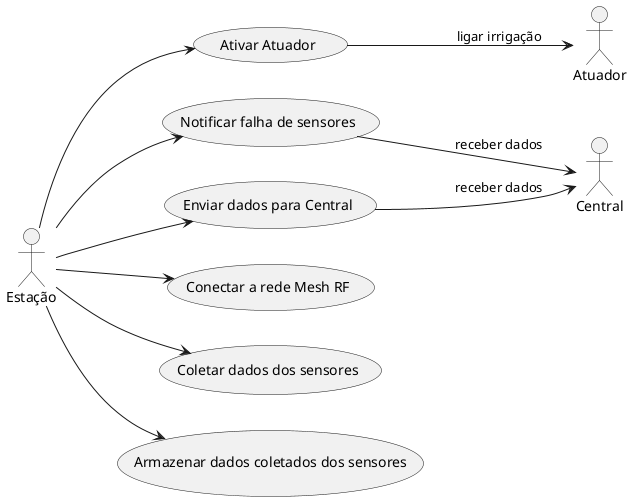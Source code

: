 @startuml estação
    left to right direction
    ' -- Estação -- '
    :Estação: --> (Conectar a rede Mesh RF)
    :Estação: --> (Coletar dados dos sensores)
    :Estação: --> (Armazenar dados coletados dos sensores)
    :Estação: --> (Enviar dados para Central)
    :Estação: --> (Ativar Atuador)
    :Estação: --> (Notificar falha de sensores)

    ' -- Central -- '
    :Central: <-up- (Enviar dados para Central) : receber dados
    :Central: <-up- (Notificar falha de sensores) : receber dados

    ' -- Atuador -- '
    :Atuador: <-up- (Ativar Atuador) : ligar irrigação
@enduml